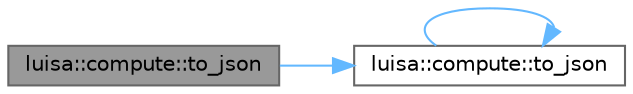 digraph "luisa::compute::to_json"
{
 // LATEX_PDF_SIZE
  bgcolor="transparent";
  edge [fontname=Helvetica,fontsize=10,labelfontname=Helvetica,labelfontsize=10];
  node [fontname=Helvetica,fontsize=10,shape=box,height=0.2,width=0.4];
  rankdir="LR";
  Node1 [id="Node000001",label="luisa::compute::to_json",height=0.2,width=0.4,color="gray40", fillcolor="grey60", style="filled", fontcolor="black",tooltip=" "];
  Node1 -> Node2 [id="edge1_Node000001_Node000002",color="steelblue1",style="solid",tooltip=" "];
  Node2 [id="Node000002",label="luisa::compute::to_json",height=0.2,width=0.4,color="grey40", fillcolor="white", style="filled",URL="$namespaceluisa_1_1compute.html#a01689422ec63bab32032d1bb4cc3f2c7",tooltip=" "];
  Node2 -> Node2 [id="edge2_Node000002_Node000002",color="steelblue1",style="solid",tooltip=" "];
}
